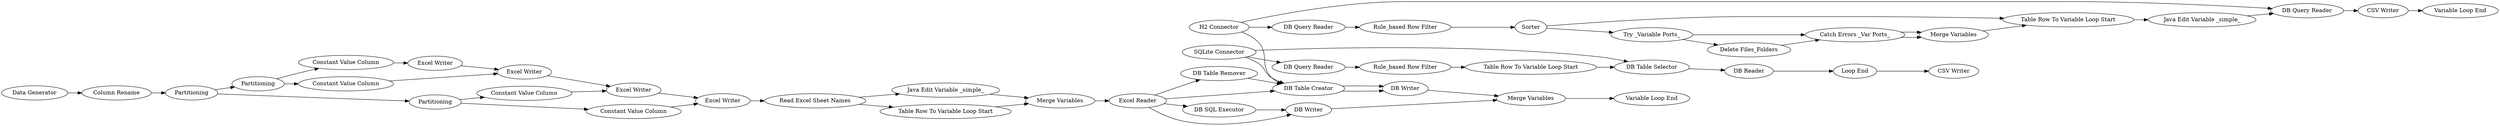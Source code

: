 digraph {
	2 [label="H2 Connector"]
	444 [label="Table Row To Variable Loop Start"]
	464 [label="SQLite Connector"]
	465 [label="DB Query Reader"]
	466 [label="DB Table Selector"]
	472 [label="DB Query Reader"]
	473 [label="Rule_based Row Filter"]
	475 [label="DB Reader"]
	476 [label="Loop End"]
	6 [label="Data Generator"]
	13 [label="Java Edit Variable _simple_"]
	68 [label="DB Table Remover"]
	75 [label="DB Writer"]
	255 [label=Partitioning]
	256 [label=Partitioning]
	257 [label=Partitioning]
	258 [label="Excel Writer"]
	259 [label="Excel Writer"]
	260 [label="Excel Writer"]
	261 [label="Excel Writer"]
	266 [label="Constant Value Column"]
	267 [label="Constant Value Column"]
	268 [label="Constant Value Column"]
	269 [label="Constant Value Column"]
	441 [label="DB Writer"]
	443 [label="Read Excel Sheet Names"]
	445 [label="Excel Reader"]
	446 [label="Variable Loop End"]
	447 [label="Merge Variables"]
	474 [label="Column Rename"]
	477 [label="DB SQL Executor"]
	478 [label="Table Row To Variable Loop Start"]
	479 [label="DB Table Creator"]
	482 [label="Merge Variables"]
	1869 [label="DB Query Reader"]
	1870 [label="Rule_based Row Filter"]
	1871 [label="Table Row To Variable Loop Start"]
	1872 [label="Java Edit Variable _simple_"]
	1873 [label=Sorter]
	1874 [label="Delete Files_Folders"]
	1875 [label="Try _Variable Ports_"]
	1876 [label="Catch Errors _Var Ports_"]
	1877 [label="Merge Variables"]
	1878 [label="CSV Writer"]
	1879 [label="Variable Loop End"]
	1880 [label="CSV Writer"]
	6 -> 474
	13 -> 447
	68 -> 479
	75 -> 482
	255 -> 257
	255 -> 256
	256 -> 268
	256 -> 269
	257 -> 267
	257 -> 266
	258 -> 260
	259 -> 261
	260 -> 259
	261 -> 443
	266 -> 258
	267 -> 260
	268 -> 259
	269 -> 261
	441 -> 482
	443 -> 478
	443 -> 13
	445 -> 441
	445 -> 477
	445 -> 479
	445 -> 68
	447 -> 445
	474 -> 255
	477 -> 441
	478 -> 447
	479 -> 75
	479 -> 75
	482 -> 446
	2 -> 1869
	2 -> 472
	2 -> 479
	444 -> 466
	464 -> 465
	464 -> 466
	464 -> 479
	465 -> 473
	466 -> 475
	472 -> 1878
	473 -> 444
	475 -> 476
	476 -> 1880
	1869 -> 1870
	1870 -> 1873
	1871 -> 1872
	1872 -> 472
	1873 -> 1875
	1873 -> 1871
	1874 -> 1876
	1875 -> 1874
	1875 -> 1876
	1876 -> 1877
	1876 -> 1877
	1877 -> 1871
	1878 -> 1879
	rankdir=LR
}
